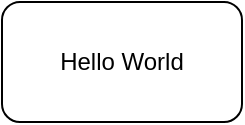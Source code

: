 <mxfile version="13.1.3">
    <diagram id="6hGFLwfOUW9BJ-s0fimq" name="Page-1">
        <mxGraphModel dx="600" dy="590" grid="1" gridSize="10" guides="1" tooltips="1" connect="1" arrows="1" fold="1" page="1" pageScale="1" pageWidth="827" pageHeight="1169" math="0" shadow="0">
            <root>
                <mxCell id="0"/>
                <mxCell id="1" parent="0"/>
                <mxCell id="2" value="Hello World" style="rounded=1;whiteSpace=wrap;html=1;" vertex="1" parent="1">
                    <mxGeometry x="280" y="100" width="120" height="60" as="geometry"/>
                </mxCell>
            </root>
        </mxGraphModel>
    </diagram>
</mxfile>